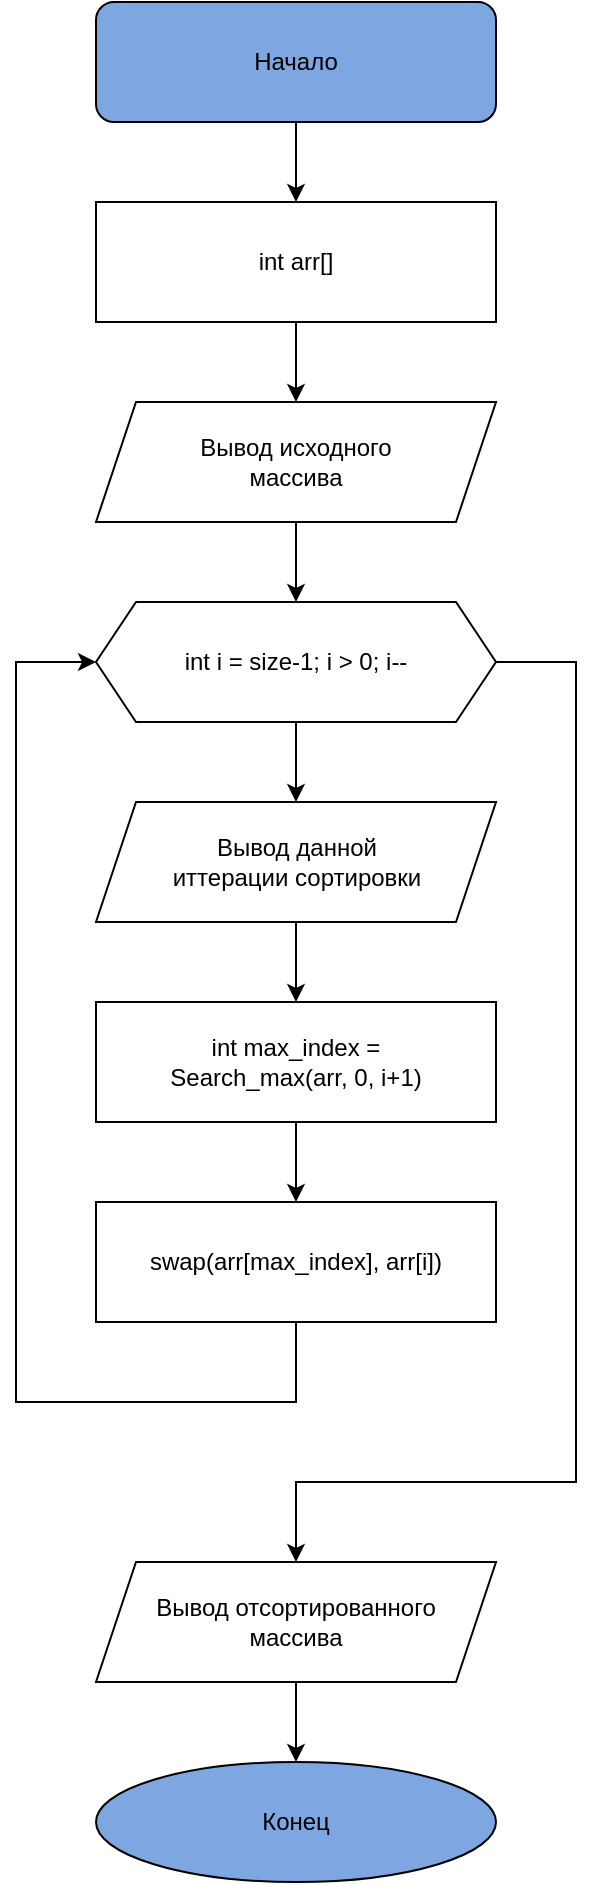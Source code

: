 <mxfile version="21.2.8" type="device">
  <diagram id="C5RBs43oDa-KdzZeNtuy" name="Page-1">
    <mxGraphModel dx="778" dy="651" grid="1" gridSize="10" guides="1" tooltips="1" connect="1" arrows="1" fold="1" page="1" pageScale="1" pageWidth="827" pageHeight="1169" math="0" shadow="0">
      <root>
        <mxCell id="WIyWlLk6GJQsqaUBKTNV-0" />
        <mxCell id="WIyWlLk6GJQsqaUBKTNV-1" parent="WIyWlLk6GJQsqaUBKTNV-0" />
        <mxCell id="7QaQ8snF57oYqij_M0Ws-0" value="" style="rounded=1;whiteSpace=wrap;html=1;fillColor=#7EA6E0;" vertex="1" parent="WIyWlLk6GJQsqaUBKTNV-1">
          <mxGeometry x="340" y="60" width="200" height="60" as="geometry" />
        </mxCell>
        <mxCell id="7QaQ8snF57oYqij_M0Ws-1" value="Начало" style="text;html=1;strokeColor=none;fillColor=none;align=center;verticalAlign=middle;whiteSpace=wrap;rounded=0;" vertex="1" parent="WIyWlLk6GJQsqaUBKTNV-1">
          <mxGeometry x="410" y="75" width="60" height="30" as="geometry" />
        </mxCell>
        <mxCell id="7QaQ8snF57oYqij_M0Ws-2" value="" style="endArrow=classic;html=1;rounded=0;exitX=0.5;exitY=1;exitDx=0;exitDy=0;" edge="1" parent="WIyWlLk6GJQsqaUBKTNV-1" source="7QaQ8snF57oYqij_M0Ws-0">
          <mxGeometry width="50" height="50" relative="1" as="geometry">
            <mxPoint x="430" y="190" as="sourcePoint" />
            <mxPoint x="440" y="160" as="targetPoint" />
          </mxGeometry>
        </mxCell>
        <mxCell id="7QaQ8snF57oYqij_M0Ws-3" value="" style="rounded=0;whiteSpace=wrap;html=1;" vertex="1" parent="WIyWlLk6GJQsqaUBKTNV-1">
          <mxGeometry x="340" y="160" width="200" height="60" as="geometry" />
        </mxCell>
        <mxCell id="7QaQ8snF57oYqij_M0Ws-4" value="int arr[]" style="text;html=1;strokeColor=none;fillColor=none;align=center;verticalAlign=middle;whiteSpace=wrap;rounded=0;" vertex="1" parent="WIyWlLk6GJQsqaUBKTNV-1">
          <mxGeometry x="410" y="175" width="60" height="30" as="geometry" />
        </mxCell>
        <mxCell id="7QaQ8snF57oYqij_M0Ws-6" value="" style="shape=parallelogram;perimeter=parallelogramPerimeter;whiteSpace=wrap;html=1;fixedSize=1;" vertex="1" parent="WIyWlLk6GJQsqaUBKTNV-1">
          <mxGeometry x="340" y="260" width="200" height="60" as="geometry" />
        </mxCell>
        <mxCell id="7QaQ8snF57oYqij_M0Ws-7" value="Вывод исходного массива" style="text;html=1;strokeColor=none;fillColor=none;align=center;verticalAlign=middle;whiteSpace=wrap;rounded=0;" vertex="1" parent="WIyWlLk6GJQsqaUBKTNV-1">
          <mxGeometry x="375" y="275" width="130" height="30" as="geometry" />
        </mxCell>
        <mxCell id="7QaQ8snF57oYqij_M0Ws-8" value="" style="endArrow=classic;html=1;rounded=0;exitX=0.5;exitY=1;exitDx=0;exitDy=0;" edge="1" parent="WIyWlLk6GJQsqaUBKTNV-1" source="7QaQ8snF57oYqij_M0Ws-6">
          <mxGeometry width="50" height="50" relative="1" as="geometry">
            <mxPoint x="450" y="430" as="sourcePoint" />
            <mxPoint x="440" y="360" as="targetPoint" />
          </mxGeometry>
        </mxCell>
        <mxCell id="7QaQ8snF57oYqij_M0Ws-23" style="edgeStyle=orthogonalEdgeStyle;rounded=0;orthogonalLoop=1;jettySize=auto;html=1;exitX=0.5;exitY=1;exitDx=0;exitDy=0;entryX=0.5;entryY=0;entryDx=0;entryDy=0;" edge="1" parent="WIyWlLk6GJQsqaUBKTNV-1" source="7QaQ8snF57oYqij_M0Ws-9" target="7QaQ8snF57oYqij_M0Ws-12">
          <mxGeometry relative="1" as="geometry" />
        </mxCell>
        <mxCell id="7QaQ8snF57oYqij_M0Ws-31" style="edgeStyle=orthogonalEdgeStyle;rounded=0;orthogonalLoop=1;jettySize=auto;html=1;exitX=1;exitY=0.5;exitDx=0;exitDy=0;entryX=0.5;entryY=0;entryDx=0;entryDy=0;" edge="1" parent="WIyWlLk6GJQsqaUBKTNV-1" source="7QaQ8snF57oYqij_M0Ws-9" target="7QaQ8snF57oYqij_M0Ws-29">
          <mxGeometry relative="1" as="geometry">
            <Array as="points">
              <mxPoint x="580" y="390" />
              <mxPoint x="580" y="800" />
              <mxPoint x="440" y="800" />
            </Array>
          </mxGeometry>
        </mxCell>
        <mxCell id="7QaQ8snF57oYqij_M0Ws-9" value="" style="shape=hexagon;perimeter=hexagonPerimeter2;whiteSpace=wrap;html=1;fixedSize=1;" vertex="1" parent="WIyWlLk6GJQsqaUBKTNV-1">
          <mxGeometry x="340" y="360" width="200" height="60" as="geometry" />
        </mxCell>
        <mxCell id="7QaQ8snF57oYqij_M0Ws-10" value="int i = size-1; i &amp;gt; 0; i--" style="text;html=1;strokeColor=none;fillColor=none;align=center;verticalAlign=middle;whiteSpace=wrap;rounded=0;" vertex="1" parent="WIyWlLk6GJQsqaUBKTNV-1">
          <mxGeometry x="382" y="375" width="116" height="30" as="geometry" />
        </mxCell>
        <mxCell id="7QaQ8snF57oYqij_M0Ws-24" style="edgeStyle=orthogonalEdgeStyle;rounded=0;orthogonalLoop=1;jettySize=auto;html=1;exitX=0.5;exitY=1;exitDx=0;exitDy=0;entryX=0.5;entryY=0;entryDx=0;entryDy=0;" edge="1" parent="WIyWlLk6GJQsqaUBKTNV-1" source="7QaQ8snF57oYqij_M0Ws-12" target="7QaQ8snF57oYqij_M0Ws-15">
          <mxGeometry relative="1" as="geometry" />
        </mxCell>
        <mxCell id="7QaQ8snF57oYqij_M0Ws-12" value="" style="shape=parallelogram;perimeter=parallelogramPerimeter;whiteSpace=wrap;html=1;fixedSize=1;" vertex="1" parent="WIyWlLk6GJQsqaUBKTNV-1">
          <mxGeometry x="340" y="460" width="200" height="60" as="geometry" />
        </mxCell>
        <mxCell id="7QaQ8snF57oYqij_M0Ws-13" value="Вывод данной иттерации сортировки" style="text;html=1;strokeColor=none;fillColor=none;align=center;verticalAlign=middle;whiteSpace=wrap;rounded=0;" vertex="1" parent="WIyWlLk6GJQsqaUBKTNV-1">
          <mxGeometry x="372.5" y="475" width="135" height="30" as="geometry" />
        </mxCell>
        <mxCell id="7QaQ8snF57oYqij_M0Ws-15" value="" style="rounded=0;whiteSpace=wrap;html=1;" vertex="1" parent="WIyWlLk6GJQsqaUBKTNV-1">
          <mxGeometry x="340" y="560" width="200" height="60" as="geometry" />
        </mxCell>
        <mxCell id="7QaQ8snF57oYqij_M0Ws-16" value="int max_index = Search_max(arr, 0, i+1)" style="text;html=1;strokeColor=none;fillColor=none;align=center;verticalAlign=middle;whiteSpace=wrap;rounded=0;" vertex="1" parent="WIyWlLk6GJQsqaUBKTNV-1">
          <mxGeometry x="370" y="575" width="140" height="30" as="geometry" />
        </mxCell>
        <mxCell id="7QaQ8snF57oYqij_M0Ws-25" style="edgeStyle=orthogonalEdgeStyle;rounded=0;orthogonalLoop=1;jettySize=auto;html=1;exitX=0.5;exitY=1;exitDx=0;exitDy=0;entryX=0;entryY=0.5;entryDx=0;entryDy=0;" edge="1" parent="WIyWlLk6GJQsqaUBKTNV-1" source="7QaQ8snF57oYqij_M0Ws-17" target="7QaQ8snF57oYqij_M0Ws-9">
          <mxGeometry relative="1" as="geometry">
            <Array as="points">
              <mxPoint x="440" y="760" />
              <mxPoint x="300" y="760" />
              <mxPoint x="300" y="390" />
            </Array>
          </mxGeometry>
        </mxCell>
        <mxCell id="7QaQ8snF57oYqij_M0Ws-17" value="" style="rounded=0;whiteSpace=wrap;html=1;" vertex="1" parent="WIyWlLk6GJQsqaUBKTNV-1">
          <mxGeometry x="340" y="660" width="200" height="60" as="geometry" />
        </mxCell>
        <mxCell id="7QaQ8snF57oYqij_M0Ws-18" value="swap(arr[max_index], arr[i])" style="text;html=1;strokeColor=none;fillColor=none;align=center;verticalAlign=middle;whiteSpace=wrap;rounded=0;" vertex="1" parent="WIyWlLk6GJQsqaUBKTNV-1">
          <mxGeometry x="365" y="675" width="150" height="30" as="geometry" />
        </mxCell>
        <mxCell id="7QaQ8snF57oYqij_M0Ws-20" value="" style="endArrow=classic;html=1;rounded=0;exitX=0.5;exitY=1;exitDx=0;exitDy=0;entryX=0.5;entryY=0;entryDx=0;entryDy=0;" edge="1" parent="WIyWlLk6GJQsqaUBKTNV-1" source="7QaQ8snF57oYqij_M0Ws-15" target="7QaQ8snF57oYqij_M0Ws-17">
          <mxGeometry width="50" height="50" relative="1" as="geometry">
            <mxPoint x="570" y="660" as="sourcePoint" />
            <mxPoint x="620" y="610" as="targetPoint" />
          </mxGeometry>
        </mxCell>
        <mxCell id="7QaQ8snF57oYqij_M0Ws-21" value="" style="endArrow=classic;html=1;rounded=0;exitX=0.5;exitY=1;exitDx=0;exitDy=0;" edge="1" parent="WIyWlLk6GJQsqaUBKTNV-1" source="7QaQ8snF57oYqij_M0Ws-3">
          <mxGeometry width="50" height="50" relative="1" as="geometry">
            <mxPoint x="590" y="260" as="sourcePoint" />
            <mxPoint x="440" y="260" as="targetPoint" />
          </mxGeometry>
        </mxCell>
        <mxCell id="7QaQ8snF57oYqij_M0Ws-26" value="" style="ellipse;whiteSpace=wrap;html=1;fillColor=#7EA6E0;" vertex="1" parent="WIyWlLk6GJQsqaUBKTNV-1">
          <mxGeometry x="340" y="940" width="200" height="60" as="geometry" />
        </mxCell>
        <mxCell id="7QaQ8snF57oYqij_M0Ws-27" value="Конец" style="text;html=1;strokeColor=none;fillColor=none;align=center;verticalAlign=middle;whiteSpace=wrap;rounded=0;" vertex="1" parent="WIyWlLk6GJQsqaUBKTNV-1">
          <mxGeometry x="410" y="955" width="60" height="30" as="geometry" />
        </mxCell>
        <mxCell id="7QaQ8snF57oYqij_M0Ws-33" style="edgeStyle=orthogonalEdgeStyle;rounded=0;orthogonalLoop=1;jettySize=auto;html=1;exitX=0.5;exitY=1;exitDx=0;exitDy=0;entryX=0.5;entryY=0;entryDx=0;entryDy=0;" edge="1" parent="WIyWlLk6GJQsqaUBKTNV-1" source="7QaQ8snF57oYqij_M0Ws-29" target="7QaQ8snF57oYqij_M0Ws-26">
          <mxGeometry relative="1" as="geometry" />
        </mxCell>
        <mxCell id="7QaQ8snF57oYqij_M0Ws-29" value="" style="shape=parallelogram;perimeter=parallelogramPerimeter;whiteSpace=wrap;html=1;fixedSize=1;" vertex="1" parent="WIyWlLk6GJQsqaUBKTNV-1">
          <mxGeometry x="340" y="840" width="200" height="60" as="geometry" />
        </mxCell>
        <mxCell id="7QaQ8snF57oYqij_M0Ws-30" value="Вывод отсортированного массива" style="text;html=1;strokeColor=none;fillColor=none;align=center;verticalAlign=middle;whiteSpace=wrap;rounded=0;" vertex="1" parent="WIyWlLk6GJQsqaUBKTNV-1">
          <mxGeometry x="365" y="855" width="150" height="30" as="geometry" />
        </mxCell>
      </root>
    </mxGraphModel>
  </diagram>
</mxfile>
